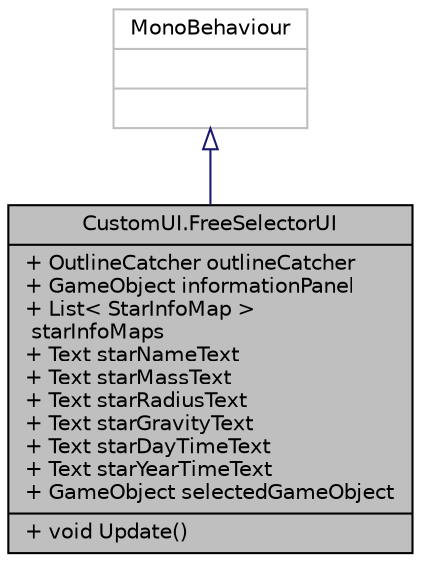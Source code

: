 digraph "CustomUI.FreeSelectorUI"
{
 // INTERACTIVE_SVG=YES
 // LATEX_PDF_SIZE
  edge [fontname="Helvetica",fontsize="10",labelfontname="Helvetica",labelfontsize="10"];
  node [fontname="Helvetica",fontsize="10",shape=record];
  Node1 [label="{CustomUI.FreeSelectorUI\n|+ OutlineCatcher outlineCatcher\l+ GameObject informationPanel\l+ List\< StarInfoMap \>\l starInfoMaps\l+ Text starNameText\l+ Text starMassText\l+ Text starRadiusText\l+ Text starGravityText\l+ Text starDayTimeText\l+ Text starYearTimeText\l+ GameObject selectedGameObject\l|+ void Update()\l}",height=0.2,width=0.4,color="black", fillcolor="grey75", style="filled", fontcolor="black",tooltip=" "];
  Node2 -> Node1 [dir="back",color="midnightblue",fontsize="10",style="solid",arrowtail="onormal",fontname="Helvetica"];
  Node2 [label="{MonoBehaviour\n||}",height=0.2,width=0.4,color="grey75", fillcolor="white", style="filled",tooltip=" "];
}
